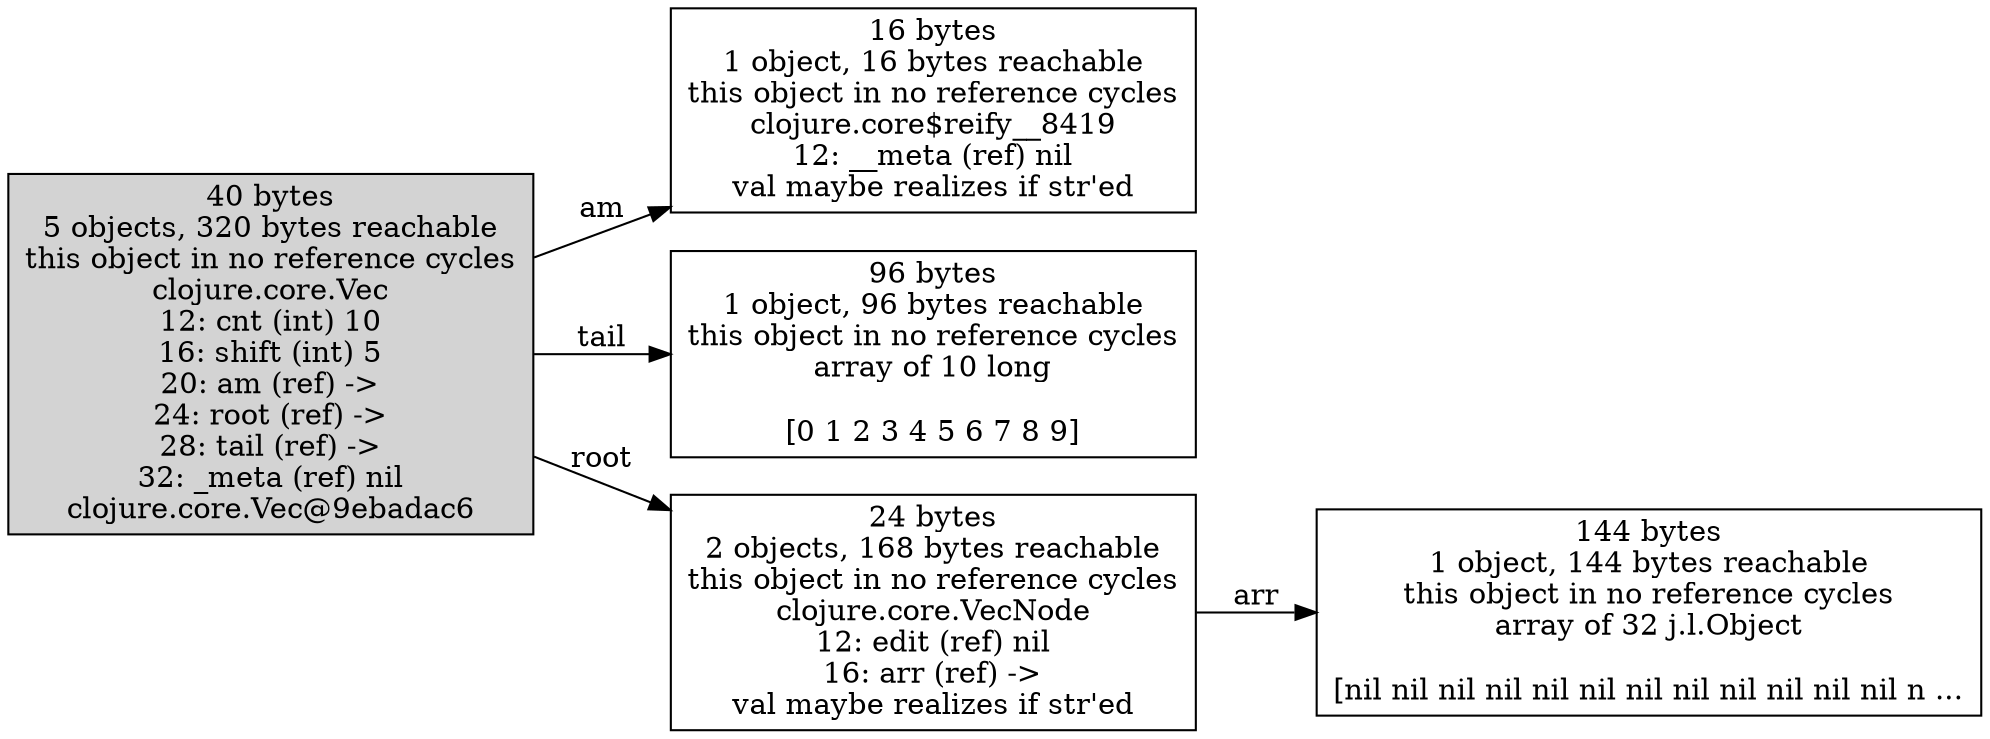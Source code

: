 digraph {
graph [layout="dot",rankdir="LR"];
"17779777088" ["reachable-only-from"=18831109952,"scc-num-nodes"=1,label="144 bytes
1 object, 144 bytes reachable
this object in no reference cycles
array of 32 j.l.Object

[nil nil nil nil nil nil nil nil nil nil nil nil n ...",shape="box"];
"18831109952" ["reachable-only-from"=18831109952,"scc-num-nodes"=1,style="filled","my-unique-total-size"=320,"my-unique-num-reachable-nodes"=5,label="40 bytes
5 objects, 320 bytes reachable
this object in no reference cycles
clojure.core.Vec
12: cnt (int) 10
16: shift (int) 5
20: am (ref) ->
24: root (ref) ->
28: tail (ref) ->
32: _meta (ref) nil
clojure.core.Vec@9ebadac6",shape="box"];
"17785018368" ["reachable-only-from"=18831109952,"scc-num-nodes"=1,label="16 bytes
1 object, 16 bytes reachable
this object in no reference cycles
clojure.core$reify__8419
12: __meta (ref) nil
val maybe realizes if str'ed",shape="box"];
"18831110272" ["reachable-only-from"=18831109952,"scc-num-nodes"=1,label="96 bytes
1 object, 96 bytes reachable
this object in no reference cycles
array of 10 long

[0 1 2 3 4 5 6 7 8 9]",shape="box"];
"17779776896" ["reachable-only-from"=18831109952,"scc-num-nodes"=1,label="24 bytes
2 objects, 168 bytes reachable
this object in no reference cycles
clojure.core.VecNode
12: edit (ref) nil
16: arr (ref) ->
val maybe realizes if str'ed",shape="box"];
"18831109952" -> "17785018368" ["field-name"="am",label="am"];
"18831109952" -> "17779776896" ["field-name"="root",label="root"];
"18831109952" -> "18831110272" ["field-name"="tail",label="tail"];
"17779776896" -> "17779777088" ["field-name"="arr",label="arr"];
} 